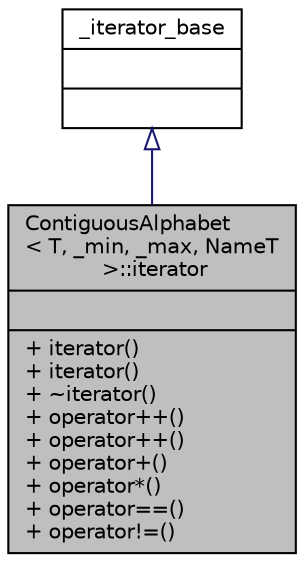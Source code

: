 digraph "ContiguousAlphabet&lt; T, _min, _max, NameT &gt;::iterator"
{
 // INTERACTIVE_SVG=YES
  bgcolor="transparent";
  edge [fontname="Helvetica",fontsize="10",labelfontname="Helvetica",labelfontsize="10"];
  node [fontname="Helvetica",fontsize="10",shape=record];
  Node1 [label="{ContiguousAlphabet\l\< T, _min, _max, NameT\l \>::iterator\n||+ iterator()\l+ iterator()\l+ ~iterator()\l+ operator++()\l+ operator++()\l+ operator+()\l+ operator*()\l+ operator==()\l+ operator!=()\l}",height=0.2,width=0.4,color="black", fillcolor="grey75", style="filled" fontcolor="black"];
  Node2 -> Node1 [dir="back",color="midnightblue",fontsize="10",style="solid",arrowtail="onormal",fontname="Helvetica"];
  Node2 [label="{_iterator_base\n||}",height=0.2,width=0.4,color="black",URL="$da/dc7/class__iterator__base.html"];
}
